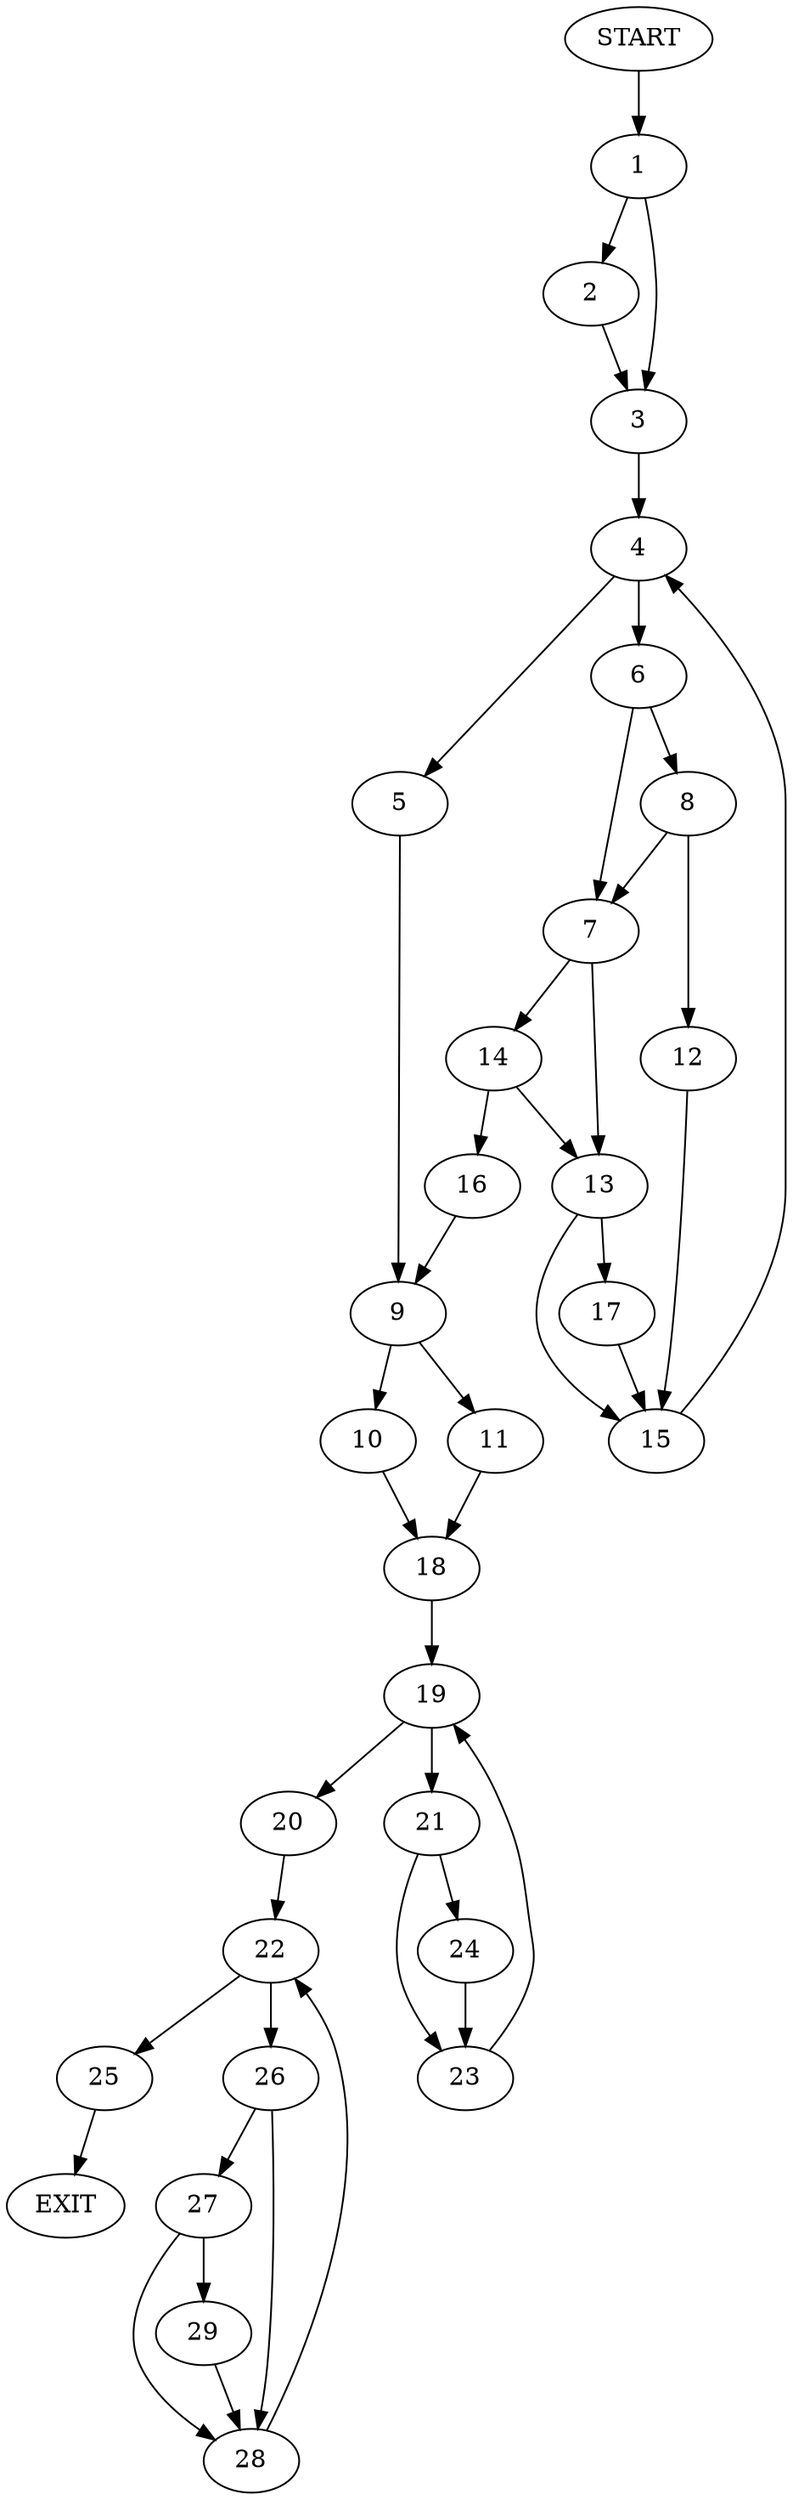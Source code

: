 digraph {
0 [label="START"]
30 [label="EXIT"]
0 -> 1
1 -> 2
1 -> 3
3 -> 4
2 -> 3
4 -> 5
4 -> 6
6 -> 7
6 -> 8
5 -> 9
9 -> 10
9 -> 11
8 -> 12
8 -> 7
7 -> 13
7 -> 14
12 -> 15
15 -> 4
14 -> 13
14 -> 16
13 -> 15
13 -> 17
16 -> 9
17 -> 15
11 -> 18
10 -> 18
18 -> 19
19 -> 20
19 -> 21
20 -> 22
21 -> 23
21 -> 24
24 -> 23
23 -> 19
22 -> 25
22 -> 26
26 -> 27
26 -> 28
25 -> 30
28 -> 22
27 -> 28
27 -> 29
29 -> 28
}
